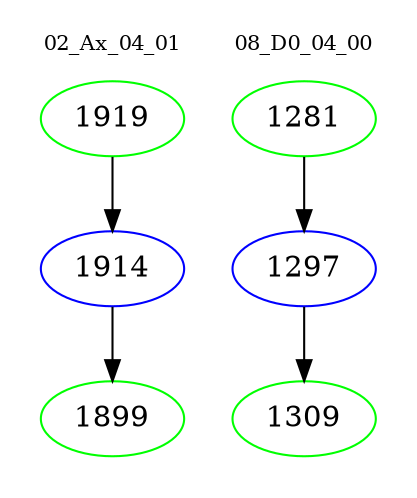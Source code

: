 digraph{
subgraph cluster_0 {
color = white
label = "02_Ax_04_01";
fontsize=10;
T0_1919 [label="1919", color="green"]
T0_1919 -> T0_1914 [color="black"]
T0_1914 [label="1914", color="blue"]
T0_1914 -> T0_1899 [color="black"]
T0_1899 [label="1899", color="green"]
}
subgraph cluster_1 {
color = white
label = "08_D0_04_00";
fontsize=10;
T1_1281 [label="1281", color="green"]
T1_1281 -> T1_1297 [color="black"]
T1_1297 [label="1297", color="blue"]
T1_1297 -> T1_1309 [color="black"]
T1_1309 [label="1309", color="green"]
}
}
